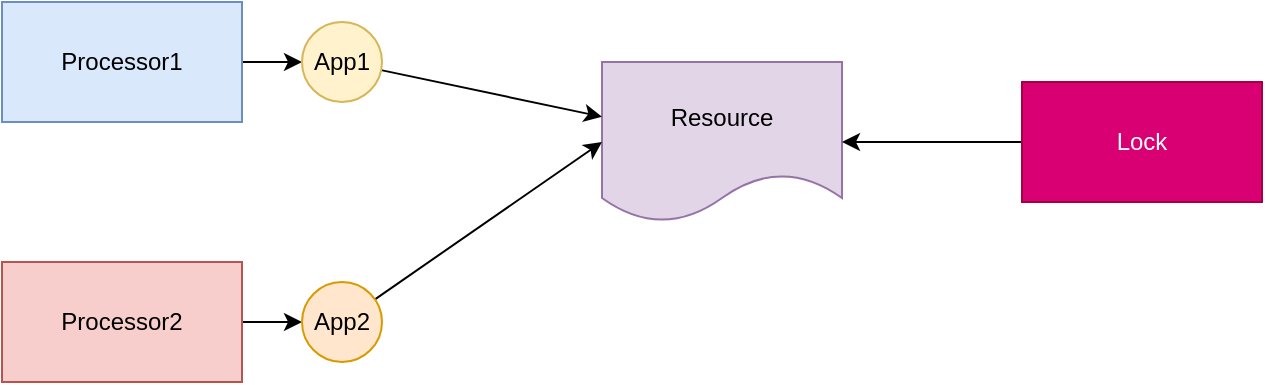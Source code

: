 <mxfile version="13.4.2" type="github">
  <diagram id="PiNUQ7qk3Rtfx9FvlYyR" name="Page-1">
    <mxGraphModel dx="2066" dy="1154" grid="1" gridSize="10" guides="1" tooltips="1" connect="1" arrows="1" fold="1" page="1" pageScale="1" pageWidth="827" pageHeight="1169" math="0" shadow="0">
      <root>
        <mxCell id="0" />
        <mxCell id="1" parent="0" />
        <mxCell id="a4NgTtWzEmu8b-htz5B3-7" style="edgeStyle=none;rounded=0;orthogonalLoop=1;jettySize=auto;html=1;entryX=0;entryY=0.5;entryDx=0;entryDy=0;" parent="1" source="a4NgTtWzEmu8b-htz5B3-1" target="a4NgTtWzEmu8b-htz5B3-6" edge="1">
          <mxGeometry relative="1" as="geometry" />
        </mxCell>
        <mxCell id="a4NgTtWzEmu8b-htz5B3-1" value="Processor1" style="rounded=0;whiteSpace=wrap;html=1;fillColor=#dae8fc;strokeColor=#6c8ebf;" parent="1" vertex="1">
          <mxGeometry x="100" y="320" width="120" height="60" as="geometry" />
        </mxCell>
        <mxCell id="a4NgTtWzEmu8b-htz5B3-9" style="edgeStyle=none;rounded=0;orthogonalLoop=1;jettySize=auto;html=1;" parent="1" source="a4NgTtWzEmu8b-htz5B3-2" target="a4NgTtWzEmu8b-htz5B3-8" edge="1">
          <mxGeometry relative="1" as="geometry" />
        </mxCell>
        <mxCell id="a4NgTtWzEmu8b-htz5B3-2" value="Processor2" style="rounded=0;whiteSpace=wrap;html=1;fillColor=#f8cecc;strokeColor=#b85450;" parent="1" vertex="1">
          <mxGeometry x="100" y="450" width="120" height="60" as="geometry" />
        </mxCell>
        <mxCell id="a4NgTtWzEmu8b-htz5B3-3" value="Resource" style="shape=document;whiteSpace=wrap;html=1;boundedLbl=1;fillColor=#e1d5e7;strokeColor=#9673a6;" parent="1" vertex="1">
          <mxGeometry x="400" y="350" width="120" height="80" as="geometry" />
        </mxCell>
        <mxCell id="a4NgTtWzEmu8b-htz5B3-10" style="edgeStyle=none;rounded=0;orthogonalLoop=1;jettySize=auto;html=1;" parent="1" source="a4NgTtWzEmu8b-htz5B3-6" target="a4NgTtWzEmu8b-htz5B3-3" edge="1">
          <mxGeometry relative="1" as="geometry" />
        </mxCell>
        <mxCell id="a4NgTtWzEmu8b-htz5B3-6" value="App1" style="ellipse;whiteSpace=wrap;html=1;aspect=fixed;fillColor=#fff2cc;strokeColor=#d6b656;" parent="1" vertex="1">
          <mxGeometry x="250" y="330" width="40" height="40" as="geometry" />
        </mxCell>
        <mxCell id="a4NgTtWzEmu8b-htz5B3-11" style="edgeStyle=none;rounded=0;orthogonalLoop=1;jettySize=auto;html=1;entryX=0;entryY=0.5;entryDx=0;entryDy=0;" parent="1" source="a4NgTtWzEmu8b-htz5B3-8" target="a4NgTtWzEmu8b-htz5B3-3" edge="1">
          <mxGeometry relative="1" as="geometry" />
        </mxCell>
        <mxCell id="a4NgTtWzEmu8b-htz5B3-8" value="App2" style="ellipse;whiteSpace=wrap;html=1;aspect=fixed;fillColor=#ffe6cc;strokeColor=#d79b00;" parent="1" vertex="1">
          <mxGeometry x="250" y="460" width="40" height="40" as="geometry" />
        </mxCell>
        <mxCell id="xrmOi9gXqNMOMnIX_pMG-2" style="edgeStyle=orthogonalEdgeStyle;rounded=0;orthogonalLoop=1;jettySize=auto;html=1;" edge="1" parent="1" source="xrmOi9gXqNMOMnIX_pMG-1" target="a4NgTtWzEmu8b-htz5B3-3">
          <mxGeometry relative="1" as="geometry" />
        </mxCell>
        <mxCell id="xrmOi9gXqNMOMnIX_pMG-1" value="Lock" style="rounded=0;whiteSpace=wrap;html=1;fillColor=#d80073;strokeColor=#A50040;fontColor=#ffffff;" vertex="1" parent="1">
          <mxGeometry x="610" y="360" width="120" height="60" as="geometry" />
        </mxCell>
      </root>
    </mxGraphModel>
  </diagram>
</mxfile>
